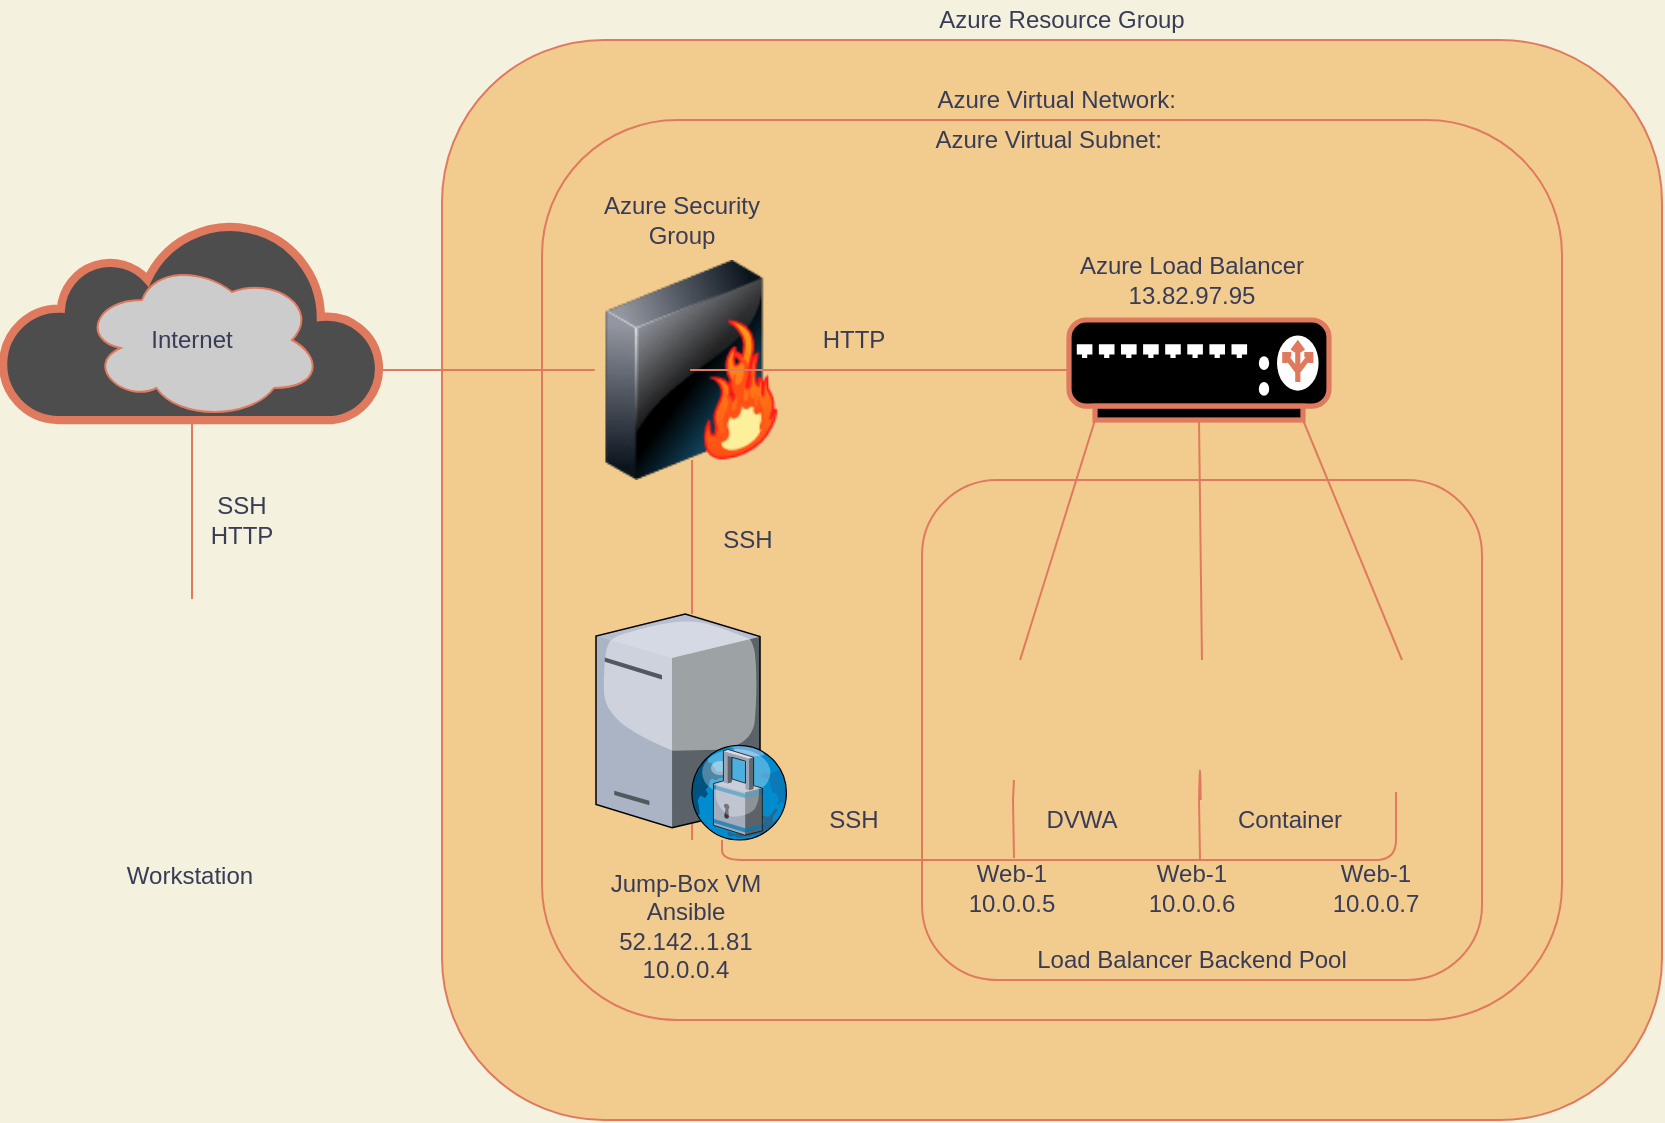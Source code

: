 <mxfile version="15.3.0" type="github">
  <diagram id="slnVbbzJdbbrH4En2uYu" name="Page-1">
    <mxGraphModel dx="868" dy="1560" grid="1" gridSize="10" guides="1" tooltips="1" connect="1" arrows="1" fold="1" page="1" pageScale="1" pageWidth="850" pageHeight="1100" background="#F4F1DE" math="0" shadow="0">
      <root>
        <mxCell id="0" />
        <mxCell id="1" parent="0" />
        <mxCell id="NULseq0uM478Y7bA-dPA-58" value="" style="whiteSpace=wrap;html=1;rounded=1;fillColor=#F2CC8F;strokeColor=#E07A5F;fontColor=#393C56;" vertex="1" parent="1">
          <mxGeometry x="300" y="-60" width="610" height="540" as="geometry" />
        </mxCell>
        <mxCell id="NULseq0uM478Y7bA-dPA-47" style="edgeStyle=none;rounded=1;orthogonalLoop=1;jettySize=auto;html=1;exitX=0.5;exitY=1;exitDx=0;exitDy=0;exitPerimeter=0;startArrow=none;startFill=0;endArrow=none;endFill=0;strokeColor=#E07A5F;labelBackgroundColor=#F4F1DE;fontColor=#393C56;" edge="1" parent="1" source="NULseq0uM478Y7bA-dPA-13" target="NULseq0uM478Y7bA-dPA-19">
          <mxGeometry relative="1" as="geometry" />
        </mxCell>
        <mxCell id="NULseq0uM478Y7bA-dPA-13" value="" style="html=1;outlineConnect=0;fillColor=#4D4D4D;strokeColor=#E07A5F;gradientDirection=north;strokeWidth=2;shape=mxgraph.networks.cloud;fontColor=#393C56;" vertex="1" parent="1">
          <mxGeometry x="80" y="30" width="190" height="100" as="geometry" />
        </mxCell>
        <mxCell id="NULseq0uM478Y7bA-dPA-22" value="" style="whiteSpace=wrap;html=1;strokeColor=#E07A5F;fillColor=#F2CC8F;rounded=1;fontColor=#393C56;" vertex="1" parent="1">
          <mxGeometry x="350" y="-20" width="510" height="450" as="geometry" />
        </mxCell>
        <mxCell id="NULseq0uM478Y7bA-dPA-14" value="" style="ellipse;shape=cloud;whiteSpace=wrap;html=1;direction=east;fillColor=#CCCCCC;strokeColor=#E07A5F;fontColor=#393C56;" vertex="1" parent="1">
          <mxGeometry x="120" y="50" width="120" height="80" as="geometry" />
        </mxCell>
        <mxCell id="NULseq0uM478Y7bA-dPA-26" value="" style="whiteSpace=wrap;html=1;strokeColor=#E07A5F;fillColor=#F2CC8F;rounded=1;fontColor=#393C56;" vertex="1" parent="1">
          <mxGeometry x="540" y="160" width="280" height="250" as="geometry" />
        </mxCell>
        <mxCell id="NULseq0uM478Y7bA-dPA-54" style="edgeStyle=none;rounded=1;orthogonalLoop=1;jettySize=auto;html=1;exitX=0.5;exitY=1;exitDx=0;exitDy=0;startArrow=none;startFill=0;endArrow=none;endFill=0;strokeColor=#E07A5F;labelBackgroundColor=#F4F1DE;fontColor=#393C56;" edge="1" parent="1" source="NULseq0uM478Y7bA-dPA-15">
          <mxGeometry relative="1" as="geometry">
            <mxPoint x="679" y="350" as="targetPoint" />
          </mxGeometry>
        </mxCell>
        <mxCell id="NULseq0uM478Y7bA-dPA-15" value="" style="shape=image;html=1;verticalAlign=top;verticalLabelPosition=bottom;imageAspect=0;aspect=fixed;image=https://cdn3.iconfinder.com/data/icons/prored/Network%20Online.png;labelBackgroundColor=#F4F1DE;fillColor=#F2CC8F;strokeColor=#E07A5F;fontColor=#393C56;" vertex="1" parent="1">
          <mxGeometry x="632" y="227" width="93" height="93" as="geometry" />
        </mxCell>
        <mxCell id="NULseq0uM478Y7bA-dPA-19" value="" style="shape=image;html=1;verticalAlign=top;verticalLabelPosition=bottom;imageAspect=0;aspect=fixed;image=https://cdn2.iconfinder.com/data/icons/whcompare-isometric-web-hosting-servers/50/root-access-128.png;labelBackgroundColor=#F4F1DE;fillColor=#F2CC8F;strokeColor=#E07A5F;fontColor=#393C56;" vertex="1" parent="1">
          <mxGeometry x="111" y="219.5" width="128" height="128" as="geometry" />
        </mxCell>
        <mxCell id="NULseq0uM478Y7bA-dPA-42" style="edgeStyle=none;rounded=1;orthogonalLoop=1;jettySize=auto;html=1;exitX=0.5;exitY=1;exitDx=0;exitDy=0;startArrow=none;startFill=0;endArrow=none;endFill=0;strokeColor=#E07A5F;labelBackgroundColor=#F4F1DE;fontColor=#393C56;" edge="1" parent="1" source="NULseq0uM478Y7bA-dPA-17" target="NULseq0uM478Y7bA-dPA-24">
          <mxGeometry relative="1" as="geometry" />
        </mxCell>
        <mxCell id="NULseq0uM478Y7bA-dPA-45" style="edgeStyle=none;rounded=1;orthogonalLoop=1;jettySize=auto;html=1;exitX=0;exitY=0.5;exitDx=0;exitDy=0;startArrow=none;startFill=0;endArrow=none;endFill=0;strokeColor=#E07A5F;labelBackgroundColor=#F4F1DE;fontColor=#393C56;" edge="1" parent="1" source="NULseq0uM478Y7bA-dPA-17">
          <mxGeometry relative="1" as="geometry">
            <mxPoint x="270" y="105" as="targetPoint" />
            <Array as="points">
              <mxPoint x="310" y="105" />
            </Array>
          </mxGeometry>
        </mxCell>
        <mxCell id="NULseq0uM478Y7bA-dPA-17" value="" style="image;html=1;image=img/lib/clip_art/networking/Firewall-page1_128x128.png;labelBackgroundColor=#F4F1DE;fillColor=#F2CC8F;strokeColor=#E07A5F;fontColor=#393C56;" vertex="1" parent="1">
          <mxGeometry x="364.03" y="50" width="122" height="110" as="geometry" />
        </mxCell>
        <mxCell id="NULseq0uM478Y7bA-dPA-21" value="" style="shape=image;html=1;verticalAlign=top;verticalLabelPosition=bottom;imageAspect=0;aspect=fixed;image=https://cdn3.iconfinder.com/data/icons/prored/Network%20Online.png;labelBackgroundColor=#F4F1DE;fillColor=#F2CC8F;strokeColor=#E07A5F;fontColor=#393C56;" vertex="1" parent="1">
          <mxGeometry x="720" y="227" width="93" height="93" as="geometry" />
        </mxCell>
        <mxCell id="NULseq0uM478Y7bA-dPA-34" style="rounded=1;orthogonalLoop=1;jettySize=auto;html=1;exitX=0.1;exitY=1;exitDx=0;exitDy=0;exitPerimeter=0;entryX=0.538;entryY=0.247;entryDx=0;entryDy=0;entryPerimeter=0;endArrow=none;endFill=0;labelBackgroundColor=#F4F1DE;strokeColor=#E07A5F;fontColor=#393C56;" edge="1" parent="1" source="NULseq0uM478Y7bA-dPA-3" target="NULseq0uM478Y7bA-dPA-23">
          <mxGeometry relative="1" as="geometry" />
        </mxCell>
        <mxCell id="NULseq0uM478Y7bA-dPA-35" style="edgeStyle=none;rounded=1;orthogonalLoop=1;jettySize=auto;html=1;exitX=0.5;exitY=1;exitDx=0;exitDy=0;exitPerimeter=0;entryX=0.516;entryY=0.247;entryDx=0;entryDy=0;entryPerimeter=0;endArrow=none;endFill=0;labelBackgroundColor=#F4F1DE;strokeColor=#E07A5F;fontColor=#393C56;" edge="1" parent="1" source="NULseq0uM478Y7bA-dPA-3" target="NULseq0uM478Y7bA-dPA-15">
          <mxGeometry relative="1" as="geometry" />
        </mxCell>
        <mxCell id="NULseq0uM478Y7bA-dPA-36" style="edgeStyle=none;rounded=1;orthogonalLoop=1;jettySize=auto;html=1;exitX=0.9;exitY=1;exitDx=0;exitDy=0;exitPerimeter=0;entryX=0.538;entryY=0.247;entryDx=0;entryDy=0;entryPerimeter=0;strokeColor=none;labelBackgroundColor=#F4F1DE;fontColor=#393C56;" edge="1" parent="1" source="NULseq0uM478Y7bA-dPA-3" target="NULseq0uM478Y7bA-dPA-21">
          <mxGeometry relative="1" as="geometry" />
        </mxCell>
        <mxCell id="NULseq0uM478Y7bA-dPA-37" style="edgeStyle=none;rounded=1;orthogonalLoop=1;jettySize=auto;html=1;exitX=0.9;exitY=1;exitDx=0;exitDy=0;exitPerimeter=0;strokeColor=#E07A5F;startArrow=none;startFill=0;endArrow=none;endFill=0;labelBackgroundColor=#F4F1DE;fontColor=#393C56;" edge="1" parent="1" source="NULseq0uM478Y7bA-dPA-3">
          <mxGeometry relative="1" as="geometry">
            <mxPoint x="780" y="250" as="targetPoint" />
          </mxGeometry>
        </mxCell>
        <mxCell id="NULseq0uM478Y7bA-dPA-40" style="edgeStyle=none;rounded=1;orthogonalLoop=1;jettySize=auto;html=1;exitX=0;exitY=0.5;exitDx=0;exitDy=0;exitPerimeter=0;entryX=0.492;entryY=0.5;entryDx=0;entryDy=0;entryPerimeter=0;startArrow=none;startFill=0;endArrow=none;endFill=0;strokeColor=#E07A5F;labelBackgroundColor=#F4F1DE;fontColor=#393C56;" edge="1" parent="1" source="NULseq0uM478Y7bA-dPA-3" target="NULseq0uM478Y7bA-dPA-17">
          <mxGeometry relative="1" as="geometry" />
        </mxCell>
        <mxCell id="NULseq0uM478Y7bA-dPA-3" value="" style="fontColor=#393C56;verticalAlign=top;verticalLabelPosition=bottom;labelPosition=center;align=center;html=1;outlineConnect=0;fillColor=#000000;strokeColor=#E07A5F;gradientDirection=north;strokeWidth=2;shape=mxgraph.networks.load_balancer;" vertex="1" parent="1">
          <mxGeometry x="613.5" y="80" width="130" height="50" as="geometry" />
        </mxCell>
        <mxCell id="NULseq0uM478Y7bA-dPA-52" style="edgeStyle=none;rounded=1;orthogonalLoop=1;jettySize=auto;html=1;exitX=0.5;exitY=1;exitDx=0;exitDy=0;startArrow=none;startFill=0;endArrow=none;endFill=0;strokeColor=#E07A5F;labelBackgroundColor=#F4F1DE;fontColor=#393C56;" edge="1" parent="1" source="NULseq0uM478Y7bA-dPA-23">
          <mxGeometry relative="1" as="geometry">
            <mxPoint x="586" y="349" as="targetPoint" />
          </mxGeometry>
        </mxCell>
        <mxCell id="NULseq0uM478Y7bA-dPA-23" value="" style="shape=image;html=1;verticalAlign=top;verticalLabelPosition=bottom;imageAspect=0;aspect=fixed;image=https://cdn3.iconfinder.com/data/icons/prored/Network%20Online.png;labelBackgroundColor=#F4F1DE;fillColor=#F2CC8F;strokeColor=#E07A5F;fontColor=#393C56;" vertex="1" parent="1">
          <mxGeometry x="539" y="227" width="93" height="93" as="geometry" />
        </mxCell>
        <mxCell id="NULseq0uM478Y7bA-dPA-50" style="edgeStyle=orthogonalEdgeStyle;rounded=1;orthogonalLoop=1;jettySize=auto;html=1;startArrow=none;startFill=0;endArrow=none;endFill=0;strokeColor=#E07A5F;labelBackgroundColor=#F4F1DE;fontColor=#393C56;" edge="1" parent="1" source="NULseq0uM478Y7bA-dPA-24" target="NULseq0uM478Y7bA-dPA-22">
          <mxGeometry relative="1" as="geometry">
            <Array as="points">
              <mxPoint x="570" y="390" />
              <mxPoint x="570" y="390" />
            </Array>
          </mxGeometry>
        </mxCell>
        <mxCell id="NULseq0uM478Y7bA-dPA-51" style="rounded=1;orthogonalLoop=1;jettySize=auto;html=1;startArrow=none;startFill=0;endArrow=none;endFill=0;strokeColor=#E07A5F;edgeStyle=orthogonalEdgeStyle;labelBackgroundColor=#F4F1DE;fontColor=#393C56;" edge="1" parent="1" source="NULseq0uM478Y7bA-dPA-24">
          <mxGeometry relative="1" as="geometry">
            <mxPoint x="777" y="316" as="targetPoint" />
            <Array as="points">
              <mxPoint x="440" y="350" />
              <mxPoint x="777" y="350" />
            </Array>
          </mxGeometry>
        </mxCell>
        <mxCell id="NULseq0uM478Y7bA-dPA-24" value="" style="verticalLabelPosition=bottom;sketch=0;aspect=fixed;html=1;verticalAlign=top;strokeColor=#E07A5F;align=center;outlineConnect=0;shape=mxgraph.citrix.proxy_server;fillColor=#F2CC8F;fontColor=#393C56;" vertex="1" parent="1">
          <mxGeometry x="377" y="227" width="96.05" height="113" as="geometry" />
        </mxCell>
        <mxCell id="NULseq0uM478Y7bA-dPA-43" style="edgeStyle=none;rounded=1;orthogonalLoop=1;jettySize=auto;html=1;exitX=0.5;exitY=1;exitDx=0;exitDy=0;entryX=0.5;entryY=0.909;entryDx=0;entryDy=0;entryPerimeter=0;startArrow=none;startFill=0;endArrow=none;endFill=0;strokeColor=#E07A5F;labelBackgroundColor=#F4F1DE;fontColor=#393C56;" edge="1" parent="1" source="NULseq0uM478Y7bA-dPA-17" target="NULseq0uM478Y7bA-dPA-17">
          <mxGeometry relative="1" as="geometry" />
        </mxCell>
        <mxCell id="NULseq0uM478Y7bA-dPA-46" style="edgeStyle=none;rounded=1;orthogonalLoop=1;jettySize=auto;html=1;exitX=0;exitY=0.5;exitDx=0;exitDy=0;startArrow=none;startFill=0;endArrow=none;endFill=0;strokeColor=#E07A5F;labelBackgroundColor=#F4F1DE;fontColor=#393C56;" edge="1" parent="1" source="NULseq0uM478Y7bA-dPA-17" target="NULseq0uM478Y7bA-dPA-17">
          <mxGeometry relative="1" as="geometry">
            <Array as="points">
              <mxPoint x="380" y="105" />
            </Array>
          </mxGeometry>
        </mxCell>
        <mxCell id="NULseq0uM478Y7bA-dPA-53" style="edgeStyle=none;rounded=1;orthogonalLoop=1;jettySize=auto;html=1;exitX=0.5;exitY=1;exitDx=0;exitDy=0;entryX=0.505;entryY=0.892;entryDx=0;entryDy=0;entryPerimeter=0;startArrow=none;startFill=0;endArrow=none;endFill=0;strokeColor=#E07A5F;labelBackgroundColor=#F4F1DE;fontColor=#393C56;" edge="1" parent="1" source="NULseq0uM478Y7bA-dPA-23" target="NULseq0uM478Y7bA-dPA-23">
          <mxGeometry relative="1" as="geometry" />
        </mxCell>
        <mxCell id="NULseq0uM478Y7bA-dPA-55" style="edgeStyle=none;rounded=1;orthogonalLoop=1;jettySize=auto;html=1;exitX=0.5;exitY=1;exitDx=0;exitDy=0;startArrow=none;startFill=0;endArrow=none;endFill=0;strokeColor=#E07A5F;labelBackgroundColor=#F4F1DE;fontColor=#393C56;" edge="1" parent="1" source="NULseq0uM478Y7bA-dPA-15" target="NULseq0uM478Y7bA-dPA-15">
          <mxGeometry relative="1" as="geometry" />
        </mxCell>
        <mxCell id="NULseq0uM478Y7bA-dPA-56" style="edgeStyle=none;rounded=1;orthogonalLoop=1;jettySize=auto;html=1;exitX=0.5;exitY=1;exitDx=0;exitDy=0;startArrow=none;startFill=0;endArrow=none;endFill=0;strokeColor=#E07A5F;labelBackgroundColor=#F4F1DE;fontColor=#393C56;" edge="1" parent="1" source="NULseq0uM478Y7bA-dPA-15" target="NULseq0uM478Y7bA-dPA-15">
          <mxGeometry relative="1" as="geometry" />
        </mxCell>
        <mxCell id="NULseq0uM478Y7bA-dPA-57" style="edgeStyle=none;rounded=1;orthogonalLoop=1;jettySize=auto;html=1;exitX=0.5;exitY=1;exitDx=0;exitDy=0;startArrow=none;startFill=0;endArrow=none;endFill=0;strokeColor=#E07A5F;labelBackgroundColor=#F4F1DE;fontColor=#393C56;" edge="1" parent="1" source="NULseq0uM478Y7bA-dPA-15" target="NULseq0uM478Y7bA-dPA-15">
          <mxGeometry relative="1" as="geometry">
            <Array as="points">
              <mxPoint x="679" y="300" />
            </Array>
          </mxGeometry>
        </mxCell>
        <mxCell id="NULseq0uM478Y7bA-dPA-59" value="Azure Load Balancer&lt;br&gt;13.82.97.95" style="text;html=1;strokeColor=none;fillColor=none;align=center;verticalAlign=middle;whiteSpace=wrap;rounded=0;fontColor=#393C56;" vertex="1" parent="1">
          <mxGeometry x="590" y="50" width="170" height="20" as="geometry" />
        </mxCell>
        <mxCell id="NULseq0uM478Y7bA-dPA-60" value="Azure Security Group" style="text;html=1;strokeColor=none;fillColor=none;align=center;verticalAlign=middle;whiteSpace=wrap;rounded=0;fontColor=#393C56;" vertex="1" parent="1">
          <mxGeometry x="377" y="20" width="85.97" height="20" as="geometry" />
        </mxCell>
        <mxCell id="NULseq0uM478Y7bA-dPA-61" value="Internet" style="text;html=1;strokeColor=none;fillColor=none;align=center;verticalAlign=middle;whiteSpace=wrap;rounded=0;fontColor=#393C56;" vertex="1" parent="1">
          <mxGeometry x="140" y="80" width="70" height="20" as="geometry" />
        </mxCell>
        <mxCell id="NULseq0uM478Y7bA-dPA-62" value="Web-1&lt;br&gt;10.0.0.5" style="text;html=1;strokeColor=none;fillColor=none;align=center;verticalAlign=middle;whiteSpace=wrap;rounded=0;fontColor=#393C56;" vertex="1" parent="1">
          <mxGeometry x="550" y="347.5" width="70" height="32.5" as="geometry" />
        </mxCell>
        <mxCell id="NULseq0uM478Y7bA-dPA-63" value="Web-1&lt;br&gt;10.0.0.6" style="text;html=1;strokeColor=none;fillColor=none;align=center;verticalAlign=middle;whiteSpace=wrap;rounded=0;fontColor=#393C56;" vertex="1" parent="1">
          <mxGeometry x="640" y="347.5" width="70" height="32.5" as="geometry" />
        </mxCell>
        <mxCell id="NULseq0uM478Y7bA-dPA-64" value="Web-1&lt;br&gt;10.0.0.7" style="text;html=1;strokeColor=none;fillColor=none;align=center;verticalAlign=middle;whiteSpace=wrap;rounded=0;fontColor=#393C56;" vertex="1" parent="1">
          <mxGeometry x="731.5" y="347.5" width="70" height="32.5" as="geometry" />
        </mxCell>
        <mxCell id="NULseq0uM478Y7bA-dPA-65" value="Load Balancer Backend Pool" style="text;html=1;strokeColor=none;fillColor=none;align=center;verticalAlign=middle;whiteSpace=wrap;rounded=0;fontColor=#393C56;" vertex="1" parent="1">
          <mxGeometry x="580" y="390" width="190" height="20" as="geometry" />
        </mxCell>
        <mxCell id="NULseq0uM478Y7bA-dPA-66" value="Jump-Box VM&lt;br&gt;Ansible&lt;br&gt;52.142..1.81&lt;br&gt;10.0.0.4" style="text;html=1;strokeColor=none;fillColor=none;align=center;verticalAlign=middle;whiteSpace=wrap;rounded=0;sketch=0;fontColor=#393C56;" vertex="1" parent="1">
          <mxGeometry x="377" y="347.5" width="90" height="70" as="geometry" />
        </mxCell>
        <mxCell id="NULseq0uM478Y7bA-dPA-67" value="Workstation" style="text;html=1;strokeColor=none;fillColor=none;align=center;verticalAlign=middle;whiteSpace=wrap;rounded=0;sketch=0;fontColor=#393C56;rotation=0;" vertex="1" parent="1">
          <mxGeometry x="139" y="347.5" width="70" height="20" as="geometry" />
        </mxCell>
        <mxCell id="NULseq0uM478Y7bA-dPA-68" value="HTTP" style="text;html=1;strokeColor=none;fillColor=none;align=center;verticalAlign=middle;whiteSpace=wrap;rounded=0;sketch=0;fontColor=#393C56;" vertex="1" parent="1">
          <mxGeometry x="486.03" y="80" width="40" height="20" as="geometry" />
        </mxCell>
        <mxCell id="NULseq0uM478Y7bA-dPA-69" value="SSH&lt;br&gt;HTTP" style="text;html=1;strokeColor=none;fillColor=none;align=center;verticalAlign=middle;whiteSpace=wrap;rounded=0;sketch=0;fontColor=#393C56;" vertex="1" parent="1">
          <mxGeometry x="180" y="170" width="40" height="20" as="geometry" />
        </mxCell>
        <mxCell id="NULseq0uM478Y7bA-dPA-70" value="SSH" style="text;html=1;strokeColor=none;fillColor=none;align=center;verticalAlign=middle;whiteSpace=wrap;rounded=0;sketch=0;fontColor=#393C56;" vertex="1" parent="1">
          <mxGeometry x="433.05" y="180" width="40" height="20" as="geometry" />
        </mxCell>
        <mxCell id="NULseq0uM478Y7bA-dPA-71" value="SSH" style="text;html=1;strokeColor=none;fillColor=none;align=center;verticalAlign=middle;whiteSpace=wrap;rounded=0;sketch=0;fontColor=#393C56;" vertex="1" parent="1">
          <mxGeometry x="486.03" y="320" width="40" height="20" as="geometry" />
        </mxCell>
        <mxCell id="NULseq0uM478Y7bA-dPA-76" value="Container" style="text;html=1;strokeColor=none;fillColor=none;align=center;verticalAlign=middle;whiteSpace=wrap;rounded=0;sketch=0;fontColor=#393C56;" vertex="1" parent="1">
          <mxGeometry x="703.5" y="320" width="40" height="20" as="geometry" />
        </mxCell>
        <mxCell id="NULseq0uM478Y7bA-dPA-77" value="DVWA" style="text;html=1;strokeColor=none;fillColor=none;align=center;verticalAlign=middle;whiteSpace=wrap;rounded=0;sketch=0;fontColor=#393C56;" vertex="1" parent="1">
          <mxGeometry x="600" y="320" width="40" height="20" as="geometry" />
        </mxCell>
        <mxCell id="NULseq0uM478Y7bA-dPA-78" value="Azure Virtual Subnet:&amp;nbsp;" style="text;html=1;strokeColor=none;fillColor=none;align=center;verticalAlign=middle;whiteSpace=wrap;rounded=0;sketch=0;fontColor=#393C56;" vertex="1" parent="1">
          <mxGeometry x="530" y="-20" width="150" height="20" as="geometry" />
        </mxCell>
        <mxCell id="NULseq0uM478Y7bA-dPA-79" value="Azure Virtual Network:&amp;nbsp;" style="text;html=1;strokeColor=none;fillColor=none;align=center;verticalAlign=middle;whiteSpace=wrap;rounded=0;sketch=0;fontColor=#393C56;" vertex="1" parent="1">
          <mxGeometry x="513.5" y="-40" width="190" height="20" as="geometry" />
        </mxCell>
        <mxCell id="NULseq0uM478Y7bA-dPA-80" value="Azure Resource Group" style="text;html=1;strokeColor=none;fillColor=none;align=center;verticalAlign=middle;whiteSpace=wrap;rounded=0;sketch=0;fontColor=#393C56;" vertex="1" parent="1">
          <mxGeometry x="540" y="-80" width="140" height="20" as="geometry" />
        </mxCell>
      </root>
    </mxGraphModel>
  </diagram>
</mxfile>
